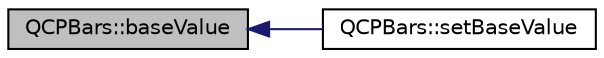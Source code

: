 digraph "QCPBars::baseValue"
{
  edge [fontname="Helvetica",fontsize="10",labelfontname="Helvetica",labelfontsize="10"];
  node [fontname="Helvetica",fontsize="10",shape=record];
  rankdir="LR";
  Node39 [label="QCPBars::baseValue",height=0.2,width=0.4,color="black", fillcolor="grey75", style="filled", fontcolor="black"];
  Node39 -> Node40 [dir="back",color="midnightblue",fontsize="10",style="solid",fontname="Helvetica"];
  Node40 [label="QCPBars::setBaseValue",height=0.2,width=0.4,color="black", fillcolor="white", style="filled",URL="$d9/d56/class_q_c_p_bars.html#a574ec7eb7537566df1a28ff085d75623"];
}
